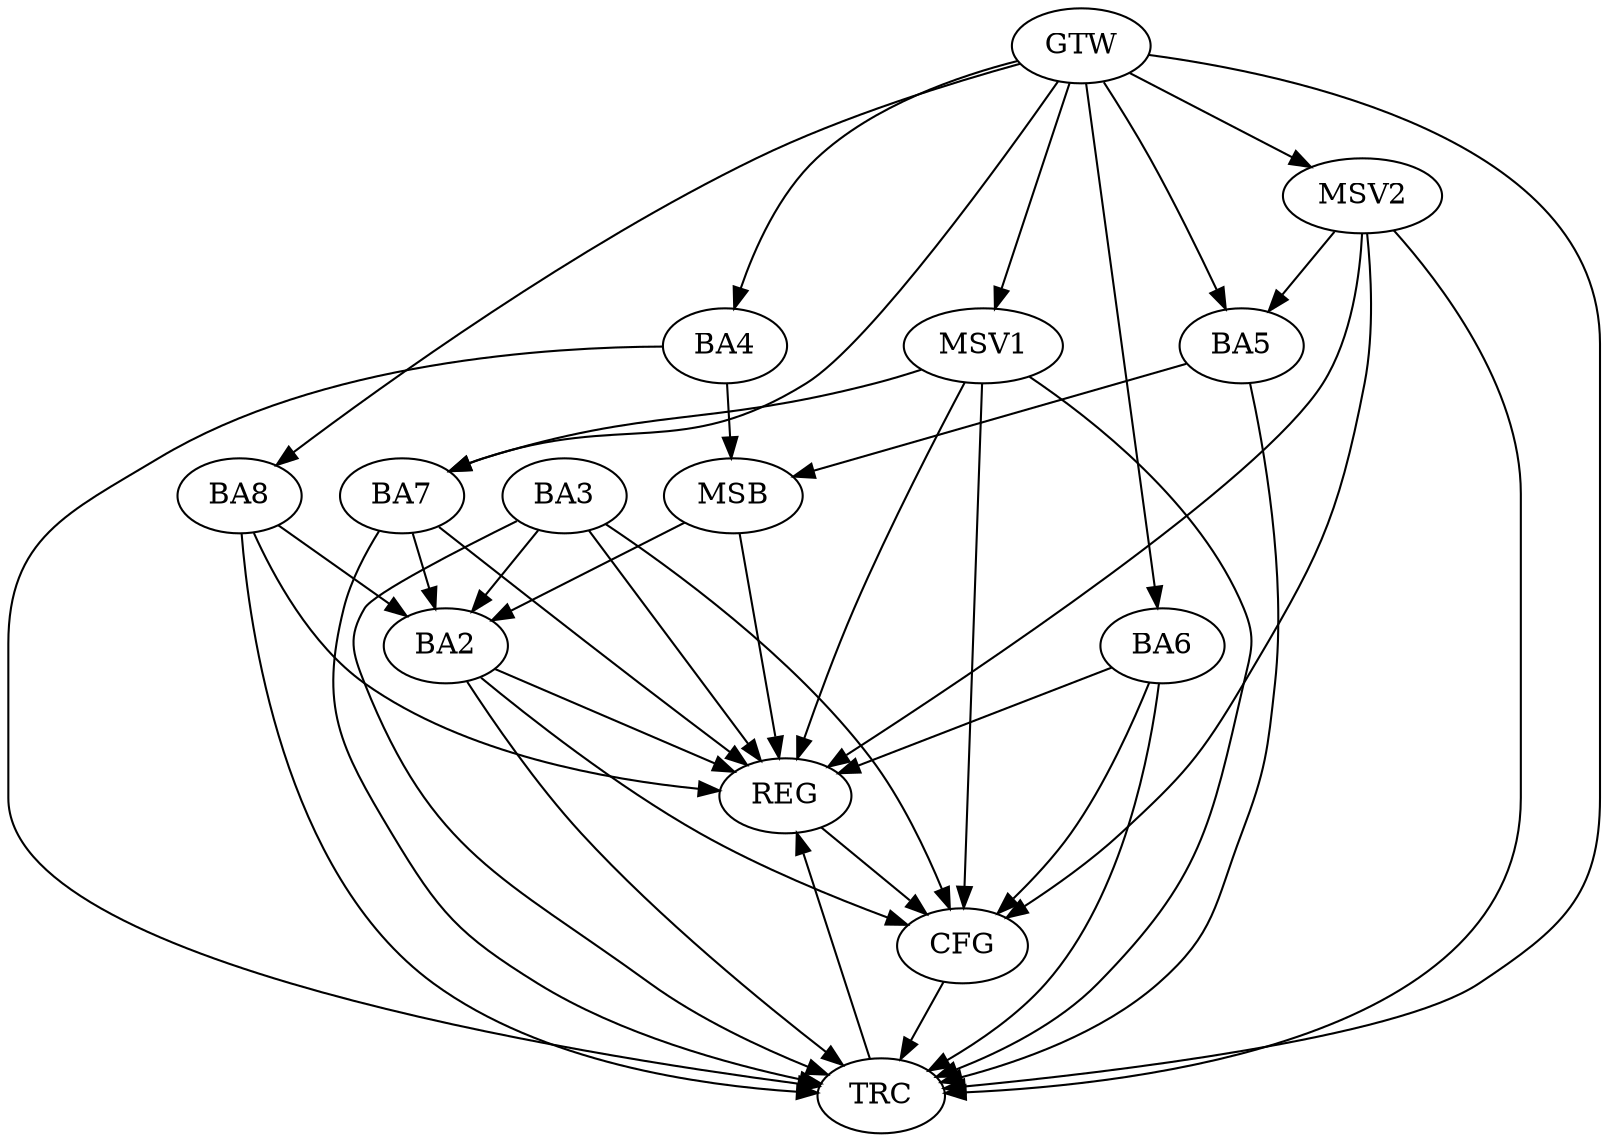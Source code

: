 strict digraph G {
  BA2 [ label="BA2" ];
  BA3 [ label="BA3" ];
  BA4 [ label="BA4" ];
  BA5 [ label="BA5" ];
  BA6 [ label="BA6" ];
  BA7 [ label="BA7" ];
  BA8 [ label="BA8" ];
  GTW [ label="GTW" ];
  REG [ label="REG" ];
  MSB [ label="MSB" ];
  CFG [ label="CFG" ];
  TRC [ label="TRC" ];
  MSV1 [ label="MSV1" ];
  MSV2 [ label="MSV2" ];
  BA3 -> BA2;
  BA7 -> BA2;
  BA8 -> BA2;
  GTW -> BA4;
  GTW -> BA5;
  GTW -> BA6;
  GTW -> BA7;
  GTW -> BA8;
  BA2 -> REG;
  BA3 -> REG;
  BA6 -> REG;
  BA7 -> REG;
  BA8 -> REG;
  MSB -> BA2;
  MSB -> REG;
  BA4 -> MSB;
  BA5 -> MSB;
  BA6 -> CFG;
  BA3 -> CFG;
  BA2 -> CFG;
  REG -> CFG;
  BA2 -> TRC;
  BA3 -> TRC;
  BA4 -> TRC;
  BA5 -> TRC;
  BA6 -> TRC;
  BA7 -> TRC;
  BA8 -> TRC;
  GTW -> TRC;
  CFG -> TRC;
  TRC -> REG;
  MSV1 -> BA7;
  GTW -> MSV1;
  MSV1 -> REG;
  MSV1 -> TRC;
  MSV1 -> CFG;
  MSV2 -> BA5;
  GTW -> MSV2;
  MSV2 -> REG;
  MSV2 -> TRC;
  MSV2 -> CFG;
}

